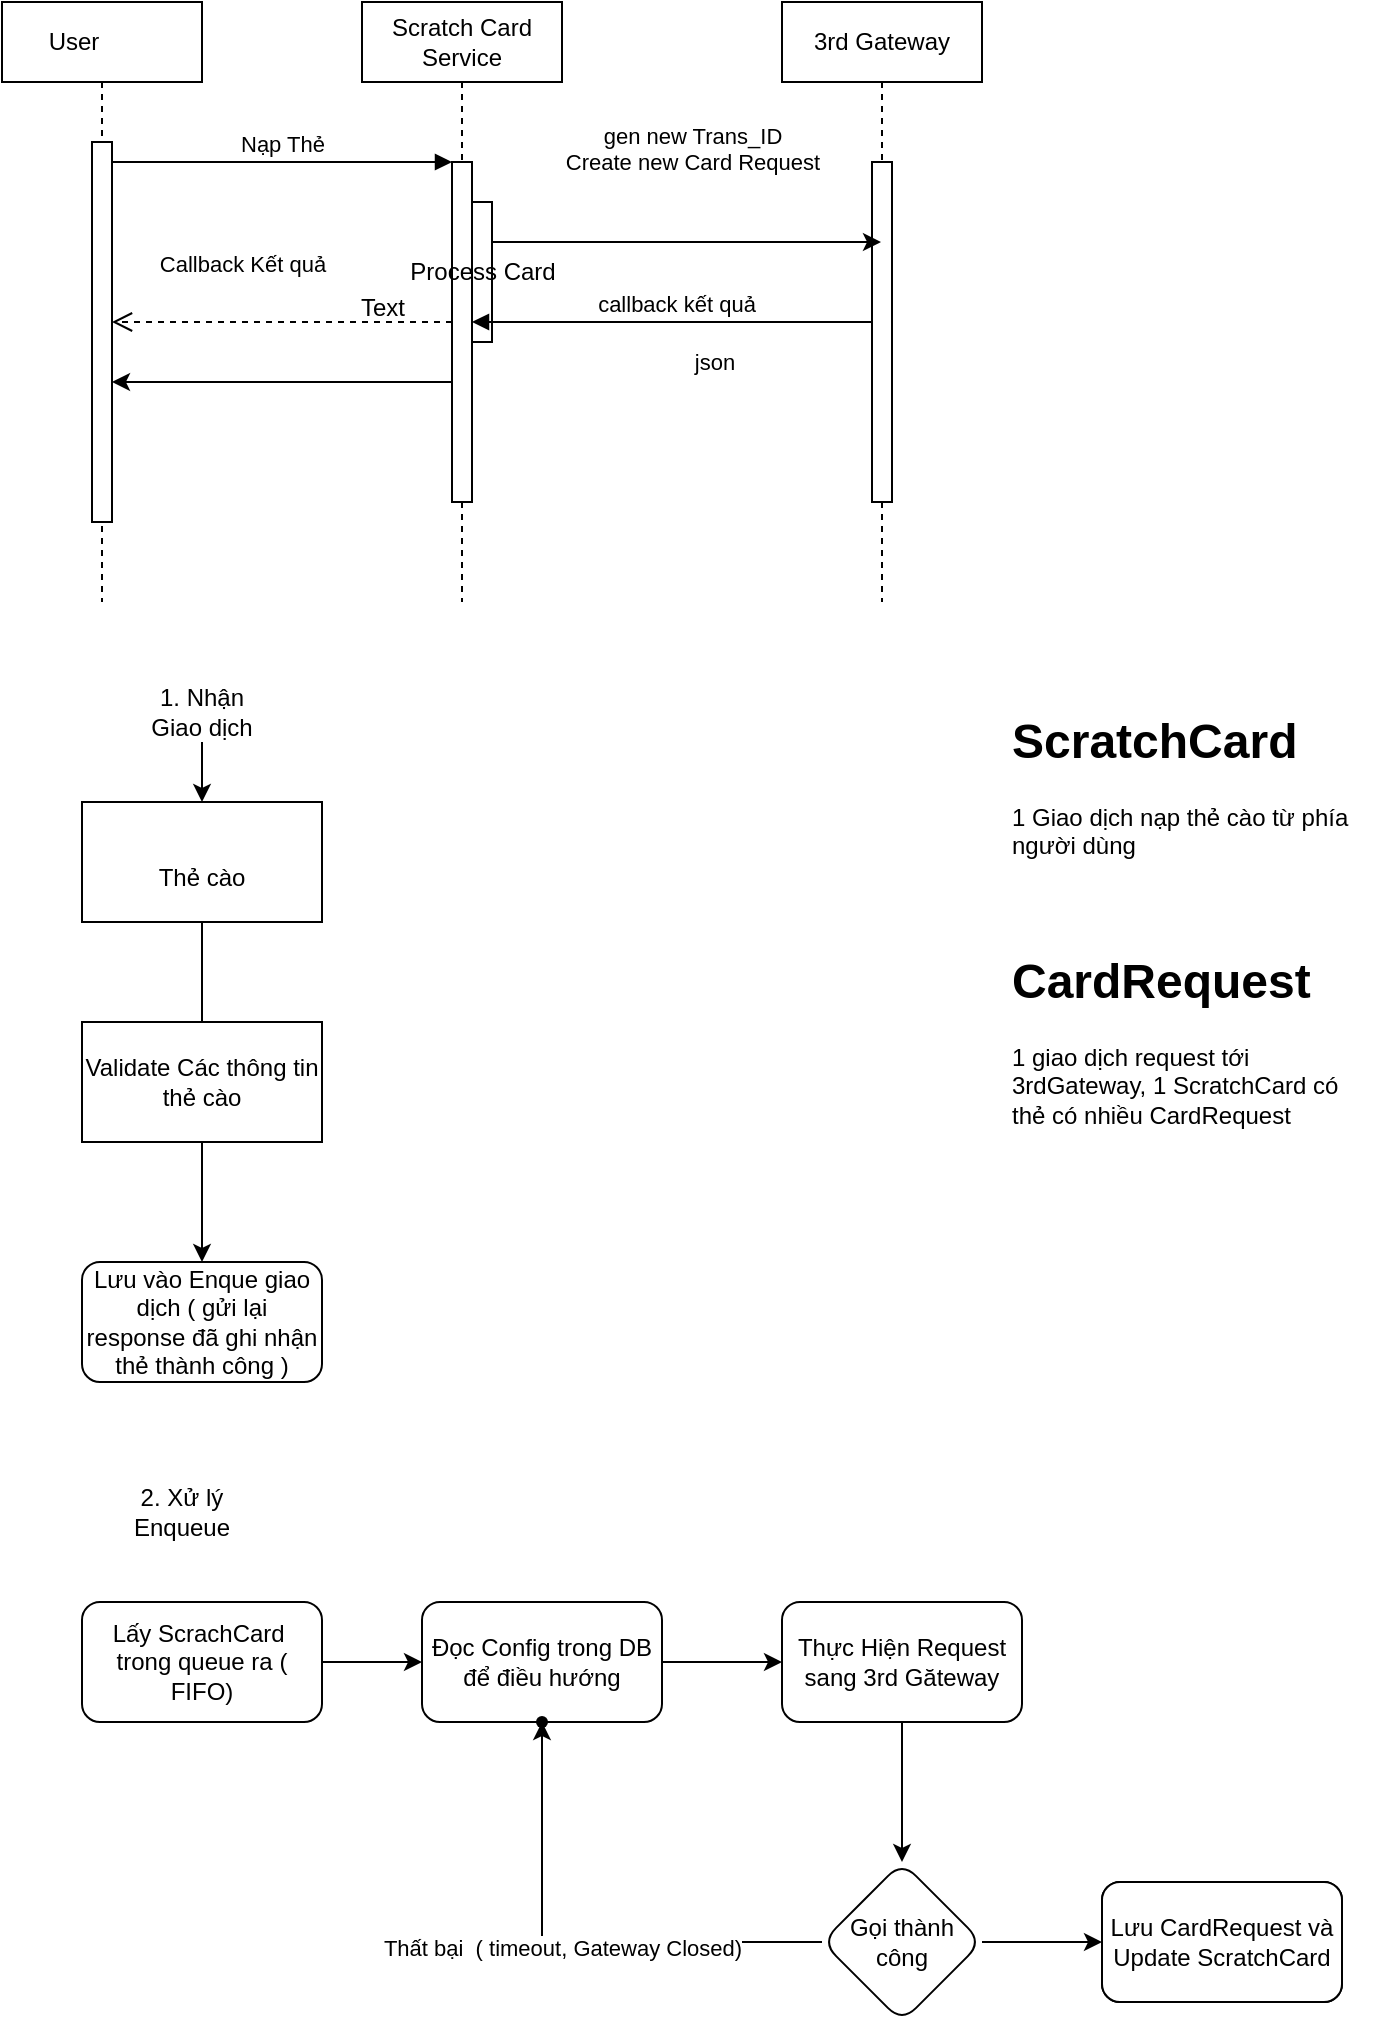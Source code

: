<mxfile version="24.4.0" type="github">
  <diagram name="Page-1" id="2YBvvXClWsGukQMizWep">
    <mxGraphModel dx="1562" dy="826" grid="1" gridSize="10" guides="1" tooltips="1" connect="1" arrows="1" fold="1" page="1" pageScale="1" pageWidth="850" pageHeight="1100" math="0" shadow="0">
      <root>
        <mxCell id="0" />
        <mxCell id="1" parent="0" />
        <mxCell id="aM9ryv3xv72pqoxQDRHE-1" value="User&lt;span style=&quot;white-space: pre;&quot;&gt;&#x9;&lt;/span&gt;" style="shape=umlLifeline;perimeter=lifelinePerimeter;whiteSpace=wrap;html=1;container=0;dropTarget=0;collapsible=0;recursiveResize=0;outlineConnect=0;portConstraint=eastwest;newEdgeStyle={&quot;edgeStyle&quot;:&quot;elbowEdgeStyle&quot;,&quot;elbow&quot;:&quot;vertical&quot;,&quot;curved&quot;:0,&quot;rounded&quot;:0};" parent="1" vertex="1">
          <mxGeometry x="40" y="40" width="100" height="300" as="geometry" />
        </mxCell>
        <mxCell id="aM9ryv3xv72pqoxQDRHE-2" value="" style="html=1;points=[];perimeter=orthogonalPerimeter;outlineConnect=0;targetShapes=umlLifeline;portConstraint=eastwest;newEdgeStyle={&quot;edgeStyle&quot;:&quot;elbowEdgeStyle&quot;,&quot;elbow&quot;:&quot;vertical&quot;,&quot;curved&quot;:0,&quot;rounded&quot;:0};" parent="aM9ryv3xv72pqoxQDRHE-1" vertex="1">
          <mxGeometry x="45" y="70" width="10" height="190" as="geometry" />
        </mxCell>
        <mxCell id="aM9ryv3xv72pqoxQDRHE-5" value="Scratch Card Service" style="shape=umlLifeline;perimeter=lifelinePerimeter;whiteSpace=wrap;html=1;container=0;dropTarget=0;collapsible=0;recursiveResize=0;outlineConnect=0;portConstraint=eastwest;newEdgeStyle={&quot;edgeStyle&quot;:&quot;elbowEdgeStyle&quot;,&quot;elbow&quot;:&quot;vertical&quot;,&quot;curved&quot;:0,&quot;rounded&quot;:0};" parent="1" vertex="1">
          <mxGeometry x="220" y="40" width="100" height="300" as="geometry" />
        </mxCell>
        <mxCell id="aM9ryv3xv72pqoxQDRHE-6" value="" style="html=1;points=[];perimeter=orthogonalPerimeter;outlineConnect=0;targetShapes=umlLifeline;portConstraint=eastwest;newEdgeStyle={&quot;edgeStyle&quot;:&quot;elbowEdgeStyle&quot;,&quot;elbow&quot;:&quot;vertical&quot;,&quot;curved&quot;:0,&quot;rounded&quot;:0};" parent="aM9ryv3xv72pqoxQDRHE-5" vertex="1">
          <mxGeometry x="45" y="80" width="10" height="170" as="geometry" />
        </mxCell>
        <mxCell id="aM9ryv3xv72pqoxQDRHE-4" value="Process Card" style="html=1;points=[];perimeter=orthogonalPerimeter;outlineConnect=0;targetShapes=umlLifeline;portConstraint=eastwest;newEdgeStyle={&quot;edgeStyle&quot;:&quot;elbowEdgeStyle&quot;,&quot;elbow&quot;:&quot;vertical&quot;,&quot;curved&quot;:0,&quot;rounded&quot;:0};" parent="aM9ryv3xv72pqoxQDRHE-5" vertex="1">
          <mxGeometry x="55" y="100" width="10" height="70" as="geometry" />
        </mxCell>
        <mxCell id="aM9ryv3xv72pqoxQDRHE-7" value="Nạp Thẻ" style="html=1;verticalAlign=bottom;endArrow=block;edgeStyle=elbowEdgeStyle;elbow=vertical;curved=0;rounded=0;" parent="1" source="aM9ryv3xv72pqoxQDRHE-2" target="aM9ryv3xv72pqoxQDRHE-6" edge="1">
          <mxGeometry relative="1" as="geometry">
            <mxPoint x="195" y="130" as="sourcePoint" />
            <Array as="points">
              <mxPoint x="180" y="120" />
            </Array>
          </mxGeometry>
        </mxCell>
        <mxCell id="aM9ryv3xv72pqoxQDRHE-8" value="Callback Kết quả" style="html=1;verticalAlign=bottom;endArrow=open;dashed=1;endSize=8;edgeStyle=elbowEdgeStyle;elbow=vertical;curved=0;rounded=0;" parent="1" source="aM9ryv3xv72pqoxQDRHE-6" target="aM9ryv3xv72pqoxQDRHE-2" edge="1">
          <mxGeometry x="0.235" y="-20" relative="1" as="geometry">
            <mxPoint x="195" y="205" as="targetPoint" />
            <Array as="points">
              <mxPoint x="190" y="200" />
              <mxPoint x="190" y="280" />
            </Array>
            <mxPoint as="offset" />
          </mxGeometry>
        </mxCell>
        <mxCell id="aM9ryv3xv72pqoxQDRHE-9" value="callback kết quả" style="html=1;verticalAlign=bottom;endArrow=block;edgeStyle=elbowEdgeStyle;elbow=vertical;curved=0;rounded=0;" parent="1" source="JliSDwymSqfBBgYboHcV-1" target="aM9ryv3xv72pqoxQDRHE-6" edge="1">
          <mxGeometry relative="1" as="geometry">
            <mxPoint x="175" y="160" as="sourcePoint" />
            <Array as="points">
              <mxPoint x="290" y="200" />
            </Array>
          </mxGeometry>
        </mxCell>
        <mxCell id="JliSDwymSqfBBgYboHcV-5" value="json" style="edgeLabel;html=1;align=center;verticalAlign=middle;resizable=0;points=[];" parent="aM9ryv3xv72pqoxQDRHE-9" vertex="1" connectable="0">
          <mxGeometry x="-0.277" y="1" relative="1" as="geometry">
            <mxPoint x="-10" y="19" as="offset" />
          </mxGeometry>
        </mxCell>
        <mxCell id="JliSDwymSqfBBgYboHcV-1" value="3rd Gateway" style="shape=umlLifeline;perimeter=lifelinePerimeter;whiteSpace=wrap;html=1;container=0;dropTarget=0;collapsible=0;recursiveResize=0;outlineConnect=0;portConstraint=eastwest;newEdgeStyle={&quot;edgeStyle&quot;:&quot;elbowEdgeStyle&quot;,&quot;elbow&quot;:&quot;vertical&quot;,&quot;curved&quot;:0,&quot;rounded&quot;:0};" parent="1" vertex="1">
          <mxGeometry x="430" y="40" width="100" height="300" as="geometry" />
        </mxCell>
        <mxCell id="JliSDwymSqfBBgYboHcV-2" value="" style="html=1;points=[];perimeter=orthogonalPerimeter;outlineConnect=0;targetShapes=umlLifeline;portConstraint=eastwest;newEdgeStyle={&quot;edgeStyle&quot;:&quot;elbowEdgeStyle&quot;,&quot;elbow&quot;:&quot;vertical&quot;,&quot;curved&quot;:0,&quot;rounded&quot;:0};" parent="JliSDwymSqfBBgYboHcV-1" vertex="1">
          <mxGeometry x="45" y="80" width="10" height="170" as="geometry" />
        </mxCell>
        <mxCell id="JliSDwymSqfBBgYboHcV-3" value="" style="edgeStyle=elbowEdgeStyle;rounded=0;orthogonalLoop=1;jettySize=auto;html=1;elbow=vertical;curved=0;" parent="1" source="aM9ryv3xv72pqoxQDRHE-4" target="JliSDwymSqfBBgYboHcV-1" edge="1">
          <mxGeometry relative="1" as="geometry">
            <Array as="points">
              <mxPoint x="370" y="160" />
            </Array>
          </mxGeometry>
        </mxCell>
        <mxCell id="JliSDwymSqfBBgYboHcV-4" value="&lt;div&gt;gen new Trans_ID&lt;/div&gt;&lt;div&gt;Create new Card Request&lt;/div&gt;&lt;div&gt;&lt;br&gt;&lt;/div&gt;" style="edgeLabel;html=1;align=center;verticalAlign=middle;resizable=0;points=[];" parent="JliSDwymSqfBBgYboHcV-3" vertex="1" connectable="0">
          <mxGeometry x="0.061" y="1" relative="1" as="geometry">
            <mxPoint x="-3" y="-39" as="offset" />
          </mxGeometry>
        </mxCell>
        <mxCell id="XB0kFff-WBzxuI54zyYx-3" style="edgeStyle=orthogonalEdgeStyle;rounded=0;orthogonalLoop=1;jettySize=auto;html=1;entryX=0.5;entryY=0;entryDx=0;entryDy=0;" parent="1" source="XB0kFff-WBzxuI54zyYx-1" target="XB0kFff-WBzxuI54zyYx-2" edge="1">
          <mxGeometry relative="1" as="geometry" />
        </mxCell>
        <mxCell id="XB0kFff-WBzxuI54zyYx-1" value="&lt;div&gt;&amp;nbsp;&lt;br&gt;&lt;/div&gt;&lt;div&gt;Thẻ cào&lt;/div&gt;" style="rounded=0;whiteSpace=wrap;html=1;" parent="1" vertex="1">
          <mxGeometry x="80" y="440" width="120" height="60" as="geometry" />
        </mxCell>
        <mxCell id="XB0kFff-WBzxuI54zyYx-2" value="Lưu vào Enque giao dịch ( gửi lại response đã ghi nhận thẻ thành công )" style="rounded=1;whiteSpace=wrap;html=1;" parent="1" vertex="1">
          <mxGeometry x="80" y="670" width="120" height="60" as="geometry" />
        </mxCell>
        <mxCell id="XB0kFff-WBzxuI54zyYx-5" value="&lt;h1&gt;ScratchCard&lt;br&gt;&lt;/h1&gt;&lt;p&gt;1 Giao dịch nạp thẻ cào từ phía người dùng&lt;br&gt;&lt;/p&gt;" style="text;html=1;strokeColor=none;fillColor=none;spacing=5;spacingTop=-20;whiteSpace=wrap;overflow=hidden;rounded=0;" parent="1" vertex="1">
          <mxGeometry x="540" y="390" width="190" height="120" as="geometry" />
        </mxCell>
        <mxCell id="XB0kFff-WBzxuI54zyYx-6" value="&lt;h1&gt;CardRequest&lt;br&gt;&lt;/h1&gt;&lt;p&gt;1 giao dịch request tới 3rdGateway, 1 ScratchCard có thẻ có nhiều CardRequest&lt;br&gt;&lt;/p&gt;" style="text;html=1;strokeColor=none;fillColor=none;spacing=5;spacingTop=-20;whiteSpace=wrap;overflow=hidden;rounded=0;" parent="1" vertex="1">
          <mxGeometry x="540" y="510" width="190" height="120" as="geometry" />
        </mxCell>
        <mxCell id="XB0kFff-WBzxuI54zyYx-7" value="Validate Các thông tin thẻ cào" style="rounded=0;whiteSpace=wrap;html=1;" parent="1" vertex="1">
          <mxGeometry x="80" y="550" width="120" height="60" as="geometry" />
        </mxCell>
        <mxCell id="3bCc3TMQqqLkJ8yuEZmT-1" value="" style="edgeStyle=orthogonalEdgeStyle;rounded=0;orthogonalLoop=1;jettySize=auto;html=1;" parent="1" source="XB0kFff-WBzxuI54zyYx-8" target="XB0kFff-WBzxuI54zyYx-1" edge="1">
          <mxGeometry relative="1" as="geometry" />
        </mxCell>
        <mxCell id="XB0kFff-WBzxuI54zyYx-8" value="1. Nhận Giao dịch" style="text;html=1;strokeColor=none;fillColor=none;align=center;verticalAlign=middle;whiteSpace=wrap;rounded=0;" parent="1" vertex="1">
          <mxGeometry x="110" y="380" width="60" height="30" as="geometry" />
        </mxCell>
        <mxCell id="XB0kFff-WBzxuI54zyYx-11" value="2. Xử lý Enqueue" style="text;html=1;strokeColor=none;fillColor=none;align=center;verticalAlign=middle;whiteSpace=wrap;rounded=0;" parent="1" vertex="1">
          <mxGeometry x="100" y="780" width="60" height="30" as="geometry" />
        </mxCell>
        <mxCell id="XB0kFff-WBzxuI54zyYx-14" style="edgeStyle=orthogonalEdgeStyle;rounded=0;orthogonalLoop=1;jettySize=auto;html=1;" parent="1" source="XB0kFff-WBzxuI54zyYx-12" target="XB0kFff-WBzxuI54zyYx-13" edge="1">
          <mxGeometry relative="1" as="geometry">
            <mxPoint x="240" y="870" as="targetPoint" />
          </mxGeometry>
        </mxCell>
        <mxCell id="XB0kFff-WBzxuI54zyYx-12" value="Lấy ScrachCard&amp;nbsp; trong queue ra ( FIFO)" style="rounded=1;whiteSpace=wrap;html=1;" parent="1" vertex="1">
          <mxGeometry x="80" y="840" width="120" height="60" as="geometry" />
        </mxCell>
        <mxCell id="XB0kFff-WBzxuI54zyYx-17" value="" style="edgeStyle=orthogonalEdgeStyle;rounded=0;orthogonalLoop=1;jettySize=auto;html=1;" parent="1" source="XB0kFff-WBzxuI54zyYx-13" target="XB0kFff-WBzxuI54zyYx-16" edge="1">
          <mxGeometry relative="1" as="geometry" />
        </mxCell>
        <mxCell id="XB0kFff-WBzxuI54zyYx-13" value="Đọc Config trong DB để điều hướng " style="rounded=1;whiteSpace=wrap;html=1;" parent="1" vertex="1">
          <mxGeometry x="250" y="840" width="120" height="60" as="geometry" />
        </mxCell>
        <mxCell id="XB0kFff-WBzxuI54zyYx-22" value="" style="edgeStyle=orthogonalEdgeStyle;rounded=0;orthogonalLoop=1;jettySize=auto;html=1;" parent="1" source="XB0kFff-WBzxuI54zyYx-16" target="XB0kFff-WBzxuI54zyYx-21" edge="1">
          <mxGeometry relative="1" as="geometry" />
        </mxCell>
        <mxCell id="XB0kFff-WBzxuI54zyYx-16" value="Thực Hiện Request sang 3rd Găteway" style="rounded=1;whiteSpace=wrap;html=1;" parent="1" vertex="1">
          <mxGeometry x="430" y="840" width="120" height="60" as="geometry" />
        </mxCell>
        <mxCell id="XB0kFff-WBzxuI54zyYx-27" value="" style="edgeStyle=orthogonalEdgeStyle;rounded=0;orthogonalLoop=1;jettySize=auto;html=1;" parent="1" source="XB0kFff-WBzxuI54zyYx-21" target="XB0kFff-WBzxuI54zyYx-26" edge="1">
          <mxGeometry relative="1" as="geometry" />
        </mxCell>
        <mxCell id="XB0kFff-WBzxuI54zyYx-29" value="" style="edgeStyle=orthogonalEdgeStyle;rounded=0;orthogonalLoop=1;jettySize=auto;html=1;" parent="1" source="XB0kFff-WBzxuI54zyYx-21" target="XB0kFff-WBzxuI54zyYx-28" edge="1">
          <mxGeometry relative="1" as="geometry" />
        </mxCell>
        <mxCell id="XB0kFff-WBzxuI54zyYx-30" value="&lt;div&gt;Thất bại&amp;nbsp; ( timeout, Gateway Closed)&lt;/div&gt;&lt;div&gt;&lt;br&gt;&lt;/div&gt;" style="edgeLabel;html=1;align=center;verticalAlign=middle;resizable=0;points=[];" parent="XB0kFff-WBzxuI54zyYx-29" vertex="1" connectable="0">
          <mxGeometry x="-0.52" y="-2" relative="1" as="geometry">
            <mxPoint x="-70" y="12" as="offset" />
          </mxGeometry>
        </mxCell>
        <mxCell id="XB0kFff-WBzxuI54zyYx-21" value="Gọi thành công" style="rhombus;whiteSpace=wrap;html=1;rounded=1;" parent="1" vertex="1">
          <mxGeometry x="450" y="970" width="80" height="80" as="geometry" />
        </mxCell>
        <mxCell id="XB0kFff-WBzxuI54zyYx-26" value="" style="rounded=1;whiteSpace=wrap;html=1;" parent="1" vertex="1">
          <mxGeometry x="590" y="980" width="120" height="60" as="geometry" />
        </mxCell>
        <mxCell id="XB0kFff-WBzxuI54zyYx-28" value="" style="shape=waypoint;sketch=0;size=6;pointerEvents=1;points=[];fillColor=default;resizable=0;rotatable=0;perimeter=centerPerimeter;snapToPoint=1;rounded=1;" parent="1" vertex="1">
          <mxGeometry x="300" y="890" width="20" height="20" as="geometry" />
        </mxCell>
        <mxCell id="XB0kFff-WBzxuI54zyYx-31" value="Lưu CardRequest và Update ScratchCard " style="rounded=1;whiteSpace=wrap;html=1;" parent="1" vertex="1">
          <mxGeometry x="590" y="980" width="120" height="60" as="geometry" />
        </mxCell>
        <mxCell id="t99A4bFoEA9lwXHTiNUI-2" value="" style="edgeStyle=orthogonalEdgeStyle;rounded=0;orthogonalLoop=1;jettySize=auto;html=1;" parent="1" edge="1">
          <mxGeometry relative="1" as="geometry">
            <mxPoint x="265" y="230" as="sourcePoint" />
            <mxPoint x="95" y="230" as="targetPoint" />
          </mxGeometry>
        </mxCell>
        <mxCell id="t99A4bFoEA9lwXHTiNUI-1" value="Text" style="text;html=1;align=center;verticalAlign=middle;resizable=0;points=[];autosize=1;strokeColor=none;fillColor=none;" parent="1" vertex="1">
          <mxGeometry x="210" y="178" width="40" height="30" as="geometry" />
        </mxCell>
      </root>
    </mxGraphModel>
  </diagram>
</mxfile>
